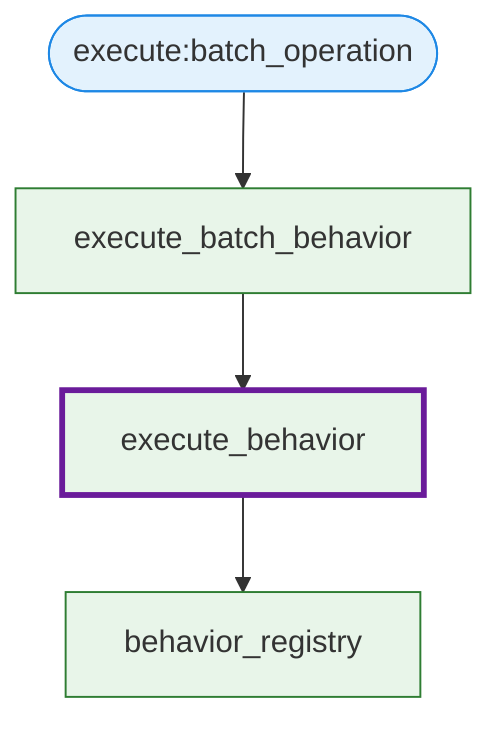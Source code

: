 flowchart TD
  execute_batch_operation([execute:batch_operation])
  execute_batch_behavior[execute_batch_behavior]
  execute_behavior[execute_behavior]
  behavior_registry[behavior_registry]
  execute_batch_operation --> execute_batch_behavior
  execute_behavior --> behavior_registry
  execute_batch_behavior --> execute_behavior
  classDef action fill:#E3F2FD,stroke:#1E88E5,stroke-width:1px;
  classDef method fill:#E8F5E9,stroke:#2E7D32,stroke-width:1px;
  classDef http   fill:#FFF3E0,stroke:#EF6C00,stroke-width:1px;
  classDef hot stroke:#6A1B9A,stroke-width:3px;
  classDef cycle stroke:#C62828,stroke-width:3px;
  classDef unused fill:#ECECEC,color:#6B7280,stroke:#9CA3AF;
  classDef undef stroke-dasharray:4 2,stroke:#EF4444;
  class execute_batch_operation action;
  class execute_batch_behavior method;
  class execute_behavior method;
  class behavior_registry method;
  class execute_behavior hot;